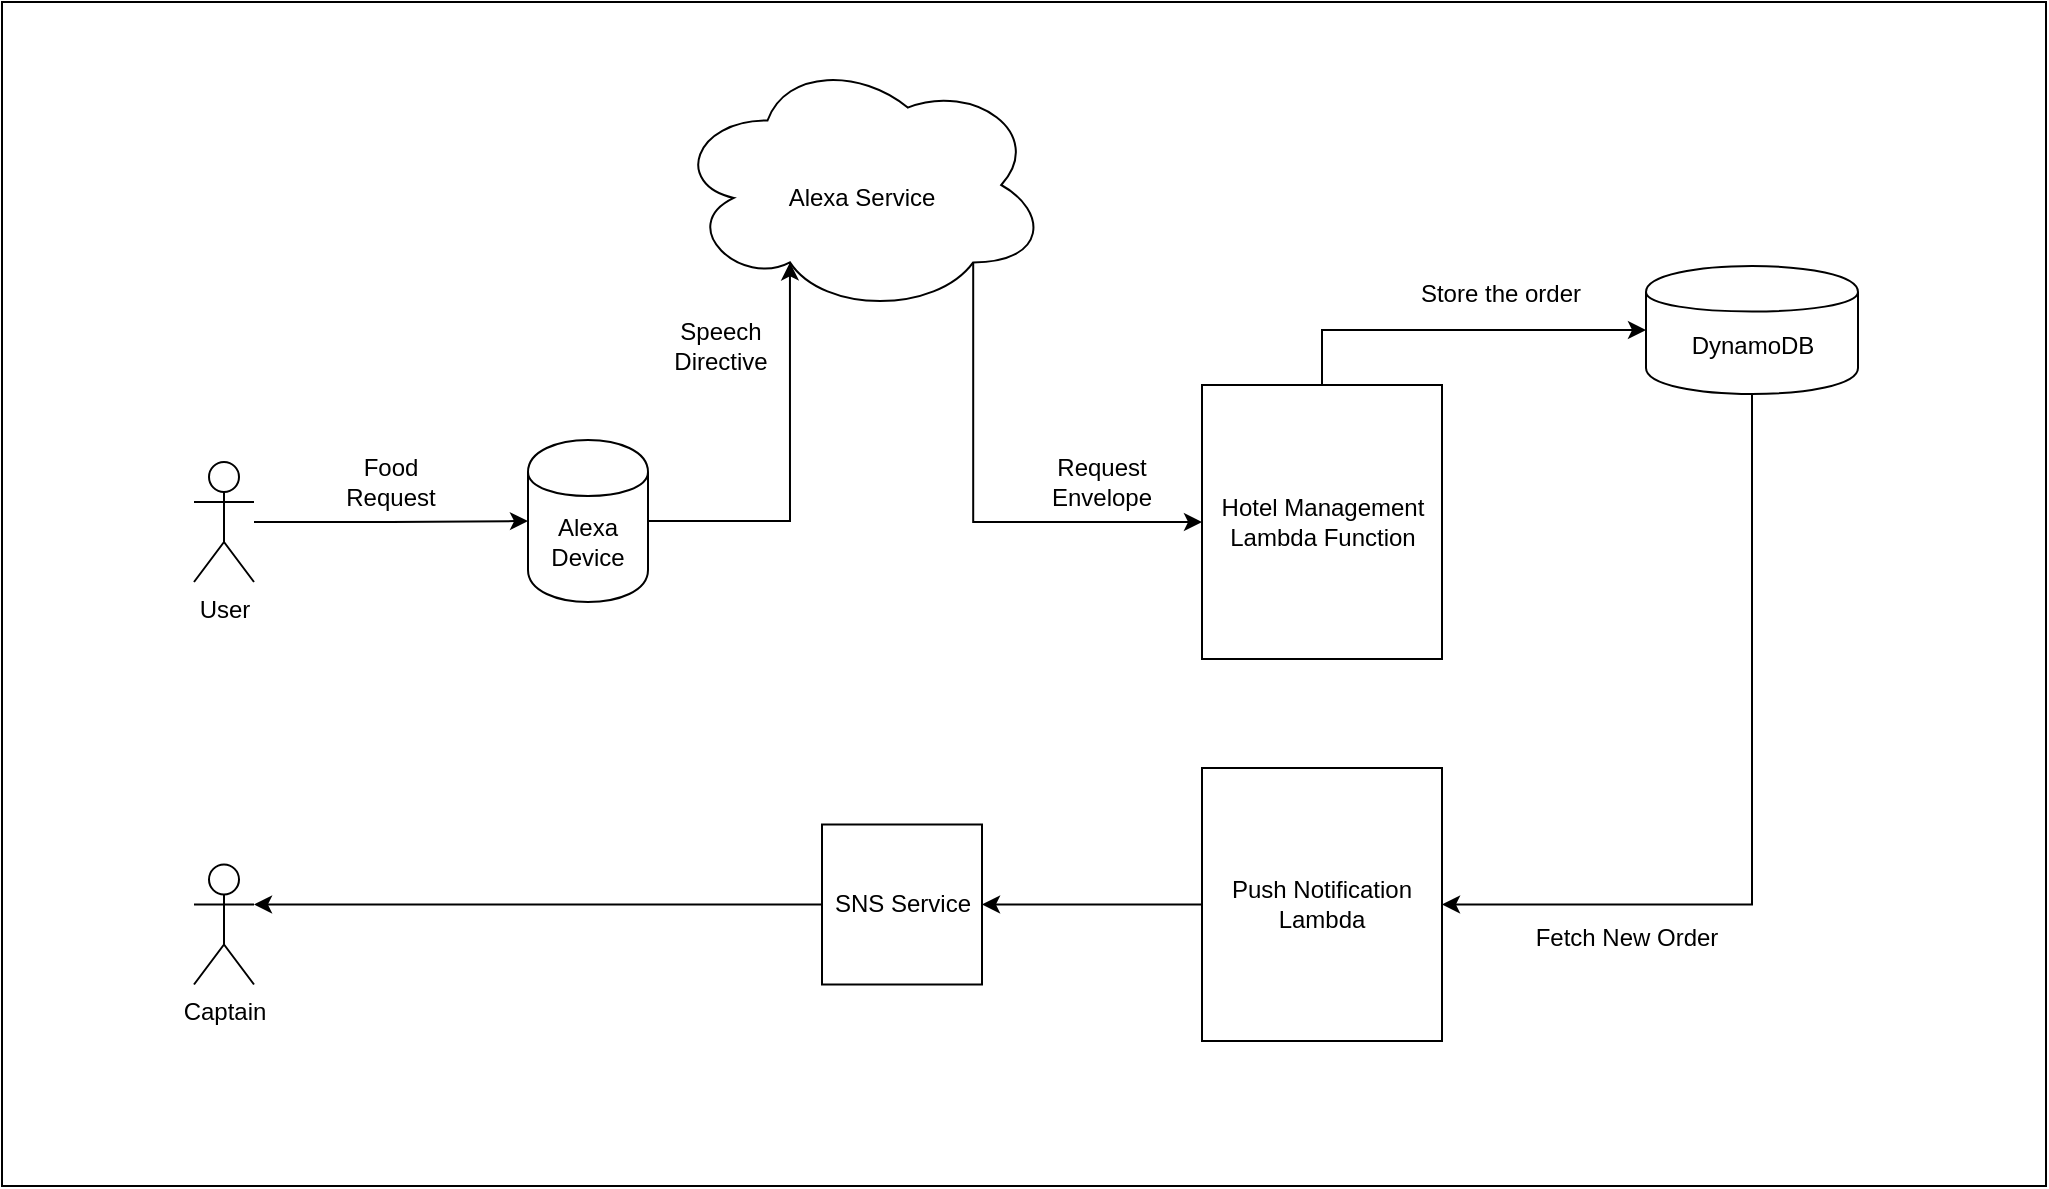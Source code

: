 <mxfile version="12.4.8" type="device" pages="2"><diagram id="gl21YqHZejCdwm3jmV5H" name="Version 1"><mxGraphModel dx="1698" dy="1666" grid="0" gridSize="10" guides="1" tooltips="1" connect="1" arrows="1" fold="1" page="0" pageScale="1" pageWidth="827" pageHeight="1169" background="none" math="0" shadow="0"><root><mxCell id="0"/><mxCell id="1" parent="0"/><mxCell id="KR3-HZqQKHG7tpPIkagk-20" style="edgeStyle=orthogonalEdgeStyle;rounded=0;orthogonalLoop=1;jettySize=auto;html=1;entryX=0;entryY=0.5;entryDx=0;entryDy=0;exitX=0.5;exitY=0;exitDx=0;exitDy=0;" parent="1" source="KR3-HZqQKHG7tpPIkagk-1" target="KR3-HZqQKHG7tpPIkagk-11" edge="1"><mxGeometry relative="1" as="geometry"/></mxCell><mxCell id="KR3-HZqQKHG7tpPIkagk-1" value="" style="rounded=0;whiteSpace=wrap;html=1;" parent="1" vertex="1"><mxGeometry x="268" y="-484.5" width="120" height="137" as="geometry"/></mxCell><mxCell id="KR3-HZqQKHG7tpPIkagk-5" style="edgeStyle=orthogonalEdgeStyle;rounded=0;orthogonalLoop=1;jettySize=auto;html=1;entryX=0;entryY=0.5;entryDx=0;entryDy=0;" parent="1" source="KR3-HZqQKHG7tpPIkagk-2" target="KR3-HZqQKHG7tpPIkagk-4" edge="1"><mxGeometry relative="1" as="geometry"/></mxCell><mxCell id="KR3-HZqQKHG7tpPIkagk-2" value="User" style="shape=umlActor;verticalLabelPosition=bottom;labelBackgroundColor=#ffffff;verticalAlign=top;html=1;outlineConnect=0;" parent="1" vertex="1"><mxGeometry x="-236" y="-446" width="30" height="60" as="geometry"/></mxCell><mxCell id="KR3-HZqQKHG7tpPIkagk-7" style="edgeStyle=orthogonalEdgeStyle;rounded=0;orthogonalLoop=1;jettySize=auto;html=1;entryX=0.31;entryY=0.8;entryDx=0;entryDy=0;entryPerimeter=0;" parent="1" source="KR3-HZqQKHG7tpPIkagk-4" target="KR3-HZqQKHG7tpPIkagk-6" edge="1"><mxGeometry relative="1" as="geometry"/></mxCell><mxCell id="KR3-HZqQKHG7tpPIkagk-4" value="" style="shape=cylinder;whiteSpace=wrap;html=1;boundedLbl=1;backgroundOutline=1;" parent="1" vertex="1"><mxGeometry x="-69" y="-457" width="60" height="81" as="geometry"/></mxCell><mxCell id="KR3-HZqQKHG7tpPIkagk-10" style="edgeStyle=orthogonalEdgeStyle;rounded=0;orthogonalLoop=1;jettySize=auto;html=1;exitX=0.8;exitY=0.8;exitDx=0;exitDy=0;exitPerimeter=0;entryX=0;entryY=0.5;entryDx=0;entryDy=0;" parent="1" source="KR3-HZqQKHG7tpPIkagk-6" target="KR3-HZqQKHG7tpPIkagk-1" edge="1"><mxGeometry relative="1" as="geometry"><Array as="points"><mxPoint x="154" y="-416"/></Array></mxGeometry></mxCell><mxCell id="KR3-HZqQKHG7tpPIkagk-6" value="" style="ellipse;shape=cloud;whiteSpace=wrap;html=1;" parent="1" vertex="1"><mxGeometry x="4" y="-649" width="187" height="129" as="geometry"/></mxCell><mxCell id="KR3-HZqQKHG7tpPIkagk-24" style="edgeStyle=orthogonalEdgeStyle;rounded=0;orthogonalLoop=1;jettySize=auto;html=1;entryX=1;entryY=0.5;entryDx=0;entryDy=0;" parent="1" source="KR3-HZqQKHG7tpPIkagk-11" target="KR3-HZqQKHG7tpPIkagk-22" edge="1"><mxGeometry relative="1" as="geometry"><Array as="points"><mxPoint x="543" y="-225"/></Array></mxGeometry></mxCell><mxCell id="KR3-HZqQKHG7tpPIkagk-11" value="" style="shape=cylinder;whiteSpace=wrap;html=1;boundedLbl=1;backgroundOutline=1;" parent="1" vertex="1"><mxGeometry x="490" y="-544" width="106" height="64" as="geometry"/></mxCell><mxCell id="KR3-HZqQKHG7tpPIkagk-12" value="Alexa Device" style="text;html=1;strokeColor=none;fillColor=none;align=center;verticalAlign=middle;whiteSpace=wrap;rounded=0;" parent="1" vertex="1"><mxGeometry x="-59" y="-416" width="40" height="20" as="geometry"/></mxCell><mxCell id="KR3-HZqQKHG7tpPIkagk-13" value="Alexa Service" style="text;html=1;strokeColor=none;fillColor=none;align=center;verticalAlign=middle;whiteSpace=wrap;rounded=0;" parent="1" vertex="1"><mxGeometry x="55.5" y="-588" width="84" height="20" as="geometry"/></mxCell><mxCell id="KR3-HZqQKHG7tpPIkagk-14" value="Hotel Management Lambda Function" style="text;html=1;strokeColor=none;fillColor=none;align=center;verticalAlign=middle;whiteSpace=wrap;rounded=0;" parent="1" vertex="1"><mxGeometry x="261.5" y="-426.5" width="133" height="20" as="geometry"/></mxCell><mxCell id="KR3-HZqQKHG7tpPIkagk-15" value="DynamoDB" style="text;html=1;strokeColor=none;fillColor=none;align=center;verticalAlign=middle;whiteSpace=wrap;rounded=0;" parent="1" vertex="1"><mxGeometry x="506.5" y="-514" width="73" height="20" as="geometry"/></mxCell><mxCell id="KR3-HZqQKHG7tpPIkagk-16" value="Food Request" style="text;html=1;strokeColor=none;fillColor=none;align=center;verticalAlign=middle;whiteSpace=wrap;rounded=0;" parent="1" vertex="1"><mxGeometry x="-166" y="-446.5" width="57" height="20" as="geometry"/></mxCell><mxCell id="KR3-HZqQKHG7tpPIkagk-17" value="Speech Directive" style="text;html=1;strokeColor=none;fillColor=none;align=center;verticalAlign=middle;whiteSpace=wrap;rounded=0;" parent="1" vertex="1"><mxGeometry x="-6" y="-514" width="67" height="20" as="geometry"/></mxCell><mxCell id="KR3-HZqQKHG7tpPIkagk-18" value="Request Envelope" style="text;html=1;strokeColor=none;fillColor=none;align=center;verticalAlign=middle;whiteSpace=wrap;rounded=0;" parent="1" vertex="1"><mxGeometry x="198" y="-446.5" width="40" height="20" as="geometry"/></mxCell><mxCell id="KR3-HZqQKHG7tpPIkagk-19" value="Store the order" style="text;html=1;strokeColor=none;fillColor=none;align=center;verticalAlign=middle;whiteSpace=wrap;rounded=0;" parent="1" vertex="1"><mxGeometry x="374" y="-540" width="87" height="20" as="geometry"/></mxCell><mxCell id="KR3-HZqQKHG7tpPIkagk-29" style="edgeStyle=orthogonalEdgeStyle;rounded=0;orthogonalLoop=1;jettySize=auto;html=1;entryX=1;entryY=0.5;entryDx=0;entryDy=0;" parent="1" source="KR3-HZqQKHG7tpPIkagk-22" target="KR3-HZqQKHG7tpPIkagk-26" edge="1"><mxGeometry relative="1" as="geometry"/></mxCell><mxCell id="KR3-HZqQKHG7tpPIkagk-22" value="" style="rounded=0;whiteSpace=wrap;html=1;" parent="1" vertex="1"><mxGeometry x="268" y="-293" width="120" height="136.5" as="geometry"/></mxCell><mxCell id="KR3-HZqQKHG7tpPIkagk-23" value="Push Notification Lambda" style="text;html=1;strokeColor=none;fillColor=none;align=center;verticalAlign=middle;whiteSpace=wrap;rounded=0;" parent="1" vertex="1"><mxGeometry x="274" y="-234.75" width="108" height="20" as="geometry"/></mxCell><mxCell id="KR3-HZqQKHG7tpPIkagk-25" value="Fetch New Order" style="text;html=1;strokeColor=none;fillColor=none;align=center;verticalAlign=middle;whiteSpace=wrap;rounded=0;" parent="1" vertex="1"><mxGeometry x="429" y="-218" width="103" height="20" as="geometry"/></mxCell><mxCell id="KR3-HZqQKHG7tpPIkagk-30" style="edgeStyle=orthogonalEdgeStyle;rounded=0;orthogonalLoop=1;jettySize=auto;html=1;entryX=1;entryY=0.333;entryDx=0;entryDy=0;entryPerimeter=0;" parent="1" source="KR3-HZqQKHG7tpPIkagk-26" target="KR3-HZqQKHG7tpPIkagk-28" edge="1"><mxGeometry relative="1" as="geometry"/></mxCell><mxCell id="KR3-HZqQKHG7tpPIkagk-26" value="" style="whiteSpace=wrap;html=1;aspect=fixed;" parent="1" vertex="1"><mxGeometry x="78" y="-264.75" width="80" height="80" as="geometry"/></mxCell><mxCell id="KR3-HZqQKHG7tpPIkagk-27" value="SNS Service" style="text;html=1;strokeColor=none;fillColor=none;align=center;verticalAlign=middle;whiteSpace=wrap;rounded=0;" parent="1" vertex="1"><mxGeometry x="80.5" y="-234.75" width="75" height="20" as="geometry"/></mxCell><mxCell id="KR3-HZqQKHG7tpPIkagk-28" value="Captain" style="shape=umlActor;verticalLabelPosition=bottom;labelBackgroundColor=#ffffff;verticalAlign=top;html=1;outlineConnect=0;" parent="1" vertex="1"><mxGeometry x="-236" y="-244.75" width="30" height="60" as="geometry"/></mxCell><mxCell id="KR3-HZqQKHG7tpPIkagk-31" value="" style="rounded=0;whiteSpace=wrap;html=1;fillColor=none;" parent="1" vertex="1"><mxGeometry x="-332" y="-676" width="1022" height="592" as="geometry"/></mxCell></root></mxGraphModel></diagram><diagram id="rNx3Uisu6BIaLe2CEXbA" name="Version 2"><mxGraphModel dx="1698" dy="1666" grid="0" gridSize="10" guides="1" tooltips="1" connect="1" arrows="1" fold="1" page="0" pageScale="1" pageWidth="827" pageHeight="1169" background="none" math="0" shadow="0"><root><mxCell id="SnF5TzOEE8ukb3B3u9MF-0"/><mxCell id="SnF5TzOEE8ukb3B3u9MF-1" parent="SnF5TzOEE8ukb3B3u9MF-0"/><mxCell id="TROO0XDGLvPai0GFCbvk-0" style="edgeStyle=orthogonalEdgeStyle;rounded=0;orthogonalLoop=1;jettySize=auto;html=1;entryX=0;entryY=0.5;entryDx=0;entryDy=0;exitX=0.5;exitY=0;exitDx=0;exitDy=0;" edge="1" parent="SnF5TzOEE8ukb3B3u9MF-1" source="TROO0XDGLvPai0GFCbvk-1" target="TROO0XDGLvPai0GFCbvk-9"><mxGeometry relative="1" as="geometry"/></mxCell><mxCell id="TROO0XDGLvPai0GFCbvk-1" value="" style="rounded=0;whiteSpace=wrap;html=1;" vertex="1" parent="SnF5TzOEE8ukb3B3u9MF-1"><mxGeometry x="268" y="-484.5" width="120" height="137" as="geometry"/></mxCell><mxCell id="TROO0XDGLvPai0GFCbvk-2" style="edgeStyle=orthogonalEdgeStyle;rounded=0;orthogonalLoop=1;jettySize=auto;html=1;entryX=0;entryY=0.5;entryDx=0;entryDy=0;" edge="1" parent="SnF5TzOEE8ukb3B3u9MF-1" source="TROO0XDGLvPai0GFCbvk-3" target="TROO0XDGLvPai0GFCbvk-5"><mxGeometry relative="1" as="geometry"/></mxCell><mxCell id="TROO0XDGLvPai0GFCbvk-3" value="User" style="shape=umlActor;verticalLabelPosition=bottom;labelBackgroundColor=#ffffff;verticalAlign=top;html=1;outlineConnect=0;" vertex="1" parent="SnF5TzOEE8ukb3B3u9MF-1"><mxGeometry x="-236" y="-446" width="30" height="60" as="geometry"/></mxCell><mxCell id="TROO0XDGLvPai0GFCbvk-4" style="edgeStyle=orthogonalEdgeStyle;rounded=0;orthogonalLoop=1;jettySize=auto;html=1;entryX=0.31;entryY=0.8;entryDx=0;entryDy=0;entryPerimeter=0;" edge="1" parent="SnF5TzOEE8ukb3B3u9MF-1" source="TROO0XDGLvPai0GFCbvk-5" target="TROO0XDGLvPai0GFCbvk-7"><mxGeometry relative="1" as="geometry"/></mxCell><mxCell id="TROO0XDGLvPai0GFCbvk-5" value="" style="shape=cylinder;whiteSpace=wrap;html=1;boundedLbl=1;backgroundOutline=1;" vertex="1" parent="SnF5TzOEE8ukb3B3u9MF-1"><mxGeometry x="-69" y="-457" width="60" height="81" as="geometry"/></mxCell><mxCell id="TROO0XDGLvPai0GFCbvk-6" style="edgeStyle=orthogonalEdgeStyle;rounded=0;orthogonalLoop=1;jettySize=auto;html=1;exitX=0.8;exitY=0.8;exitDx=0;exitDy=0;exitPerimeter=0;entryX=0;entryY=0.5;entryDx=0;entryDy=0;" edge="1" parent="SnF5TzOEE8ukb3B3u9MF-1" source="TROO0XDGLvPai0GFCbvk-7" target="TROO0XDGLvPai0GFCbvk-1"><mxGeometry relative="1" as="geometry"><Array as="points"><mxPoint x="154" y="-416"/></Array></mxGeometry></mxCell><mxCell id="TROO0XDGLvPai0GFCbvk-7" value="" style="ellipse;shape=cloud;whiteSpace=wrap;html=1;" vertex="1" parent="SnF5TzOEE8ukb3B3u9MF-1"><mxGeometry x="4" y="-649" width="187" height="129" as="geometry"/></mxCell><mxCell id="TROO0XDGLvPai0GFCbvk-9" value="" style="shape=cylinder;whiteSpace=wrap;html=1;boundedLbl=1;backgroundOutline=1;" vertex="1" parent="SnF5TzOEE8ukb3B3u9MF-1"><mxGeometry x="490" y="-544" width="106" height="64" as="geometry"/></mxCell><mxCell id="TROO0XDGLvPai0GFCbvk-10" value="Alexa Device" style="text;html=1;strokeColor=none;fillColor=none;align=center;verticalAlign=middle;whiteSpace=wrap;rounded=0;" vertex="1" parent="SnF5TzOEE8ukb3B3u9MF-1"><mxGeometry x="-59" y="-416" width="40" height="20" as="geometry"/></mxCell><mxCell id="TROO0XDGLvPai0GFCbvk-11" value="Alexa Service" style="text;html=1;strokeColor=none;fillColor=none;align=center;verticalAlign=middle;whiteSpace=wrap;rounded=0;" vertex="1" parent="SnF5TzOEE8ukb3B3u9MF-1"><mxGeometry x="55.5" y="-588" width="84" height="20" as="geometry"/></mxCell><mxCell id="TROO0XDGLvPai0GFCbvk-12" value="Hotel Management Lambda Function" style="text;html=1;strokeColor=none;fillColor=none;align=center;verticalAlign=middle;whiteSpace=wrap;rounded=0;" vertex="1" parent="SnF5TzOEE8ukb3B3u9MF-1"><mxGeometry x="261.5" y="-426.5" width="133" height="20" as="geometry"/></mxCell><mxCell id="TROO0XDGLvPai0GFCbvk-13" value="DynamoDB" style="text;html=1;strokeColor=none;fillColor=none;align=center;verticalAlign=middle;whiteSpace=wrap;rounded=0;" vertex="1" parent="SnF5TzOEE8ukb3B3u9MF-1"><mxGeometry x="506.5" y="-514" width="73" height="20" as="geometry"/></mxCell><mxCell id="TROO0XDGLvPai0GFCbvk-14" value="Food Request" style="text;html=1;strokeColor=none;fillColor=none;align=center;verticalAlign=middle;whiteSpace=wrap;rounded=0;" vertex="1" parent="SnF5TzOEE8ukb3B3u9MF-1"><mxGeometry x="-166" y="-446.5" width="57" height="20" as="geometry"/></mxCell><mxCell id="TROO0XDGLvPai0GFCbvk-15" value="Speech Directive" style="text;html=1;strokeColor=none;fillColor=none;align=center;verticalAlign=middle;whiteSpace=wrap;rounded=0;" vertex="1" parent="SnF5TzOEE8ukb3B3u9MF-1"><mxGeometry x="-6" y="-514" width="67" height="20" as="geometry"/></mxCell><mxCell id="TROO0XDGLvPai0GFCbvk-16" value="Request Envelope" style="text;html=1;strokeColor=none;fillColor=none;align=center;verticalAlign=middle;whiteSpace=wrap;rounded=0;" vertex="1" parent="SnF5TzOEE8ukb3B3u9MF-1"><mxGeometry x="198" y="-446.5" width="40" height="20" as="geometry"/></mxCell><mxCell id="TROO0XDGLvPai0GFCbvk-17" value="Store the order" style="text;html=1;strokeColor=none;fillColor=none;align=center;verticalAlign=middle;whiteSpace=wrap;rounded=0;" vertex="1" parent="SnF5TzOEE8ukb3B3u9MF-1"><mxGeometry x="374" y="-540" width="87" height="20" as="geometry"/></mxCell><mxCell id="TROO0XDGLvPai0GFCbvk-22" style="edgeStyle=orthogonalEdgeStyle;rounded=0;orthogonalLoop=1;jettySize=auto;html=1;entryX=1;entryY=0.333;entryDx=0;entryDy=0;entryPerimeter=0;exitX=0.5;exitY=1;exitDx=0;exitDy=0;" edge="1" parent="SnF5TzOEE8ukb3B3u9MF-1" source="TROO0XDGLvPai0GFCbvk-1" target="TROO0XDGLvPai0GFCbvk-25"><mxGeometry relative="1" as="geometry"><mxPoint x="78" y="-225" as="sourcePoint"/></mxGeometry></mxCell><mxCell id="TROO0XDGLvPai0GFCbvk-25" value="Captain" style="shape=umlActor;verticalLabelPosition=bottom;labelBackgroundColor=#ffffff;verticalAlign=top;html=1;outlineConnect=0;" vertex="1" parent="SnF5TzOEE8ukb3B3u9MF-1"><mxGeometry x="-236" y="-244.75" width="30" height="60" as="geometry"/></mxCell><mxCell id="TROO0XDGLvPai0GFCbvk-26" value="" style="rounded=0;whiteSpace=wrap;html=1;fillColor=none;" vertex="1" parent="SnF5TzOEE8ukb3B3u9MF-1"><mxGeometry x="-371" y="-702" width="1022" height="592" as="geometry"/></mxCell><mxCell id="TROO0XDGLvPai0GFCbvk-27" value="Acknowledge Captain" style="text;html=1;strokeColor=none;fillColor=none;align=center;verticalAlign=middle;whiteSpace=wrap;rounded=0;" vertex="1" parent="SnF5TzOEE8ukb3B3u9MF-1"><mxGeometry x="-39" y="-253" width="125" height="20" as="geometry"/></mxCell></root></mxGraphModel></diagram></mxfile>